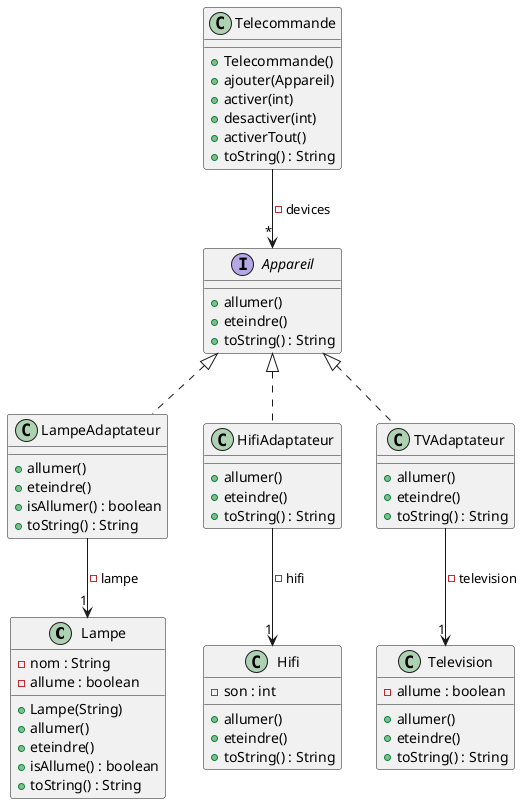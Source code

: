 @startuml

class Lampe {
    - nom : String
    - allume : boolean
    + Lampe(String)
    + allumer()
    + eteindre()
    + isAllume() : boolean
    + toString() : String
}

class Hifi {
    - son : int
    + allumer()
    + eteindre()
    + toString() : String
}

class Telecommande {
    + Telecommande()
    + ajouter(Appareil)
    + activer(int)
    + desactiver(int)
    + activerTout()
    + toString() : String
}

class Television {
    - allume : boolean
    + allumer()
    + eteindre()
    + toString() : String
}

interface Appareil{
    + allumer()
    + eteindre()
    + toString() : String
}

class LampeAdaptateur{
    + allumer()
    + eteindre()
    + isAllumer() : boolean
    + toString() : String
}

class HifiAdaptateur{
    + allumer()
    + eteindre()
    + toString() : String
}

class TVAdaptateur{
    + allumer()
    + eteindre()
    + toString() : String
}

Appareil <|.. LampeAdaptateur
Appareil <|.. HifiAdaptateur
Appareil <|.. TVAdaptateur

LampeAdaptateur --> "1" Lampe :  - lampe
HifiAdaptateur --> "1" Hifi : - hifi
TVAdaptateur --> "1" Television : - television


Telecommande --> "*" Appareil : - devices

@enduml
